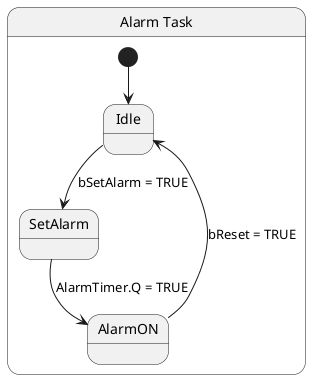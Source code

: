 @startuml Alarm State Diagram
state "Alarm Task" as AlarmTask {
    [*] --> Idle
    Idle --> SetAlarm : bSetAlarm = TRUE
    SetAlarm --> AlarmON : AlarmTimer.Q = TRUE
    AlarmON --> Idle : bReset = TRUE
}

@enduml
